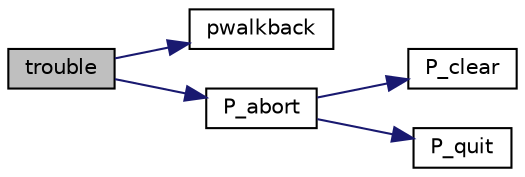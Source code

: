 digraph "trouble"
{
  edge [fontname="Helvetica",fontsize="10",labelfontname="Helvetica",labelfontsize="10"];
  node [fontname="Helvetica",fontsize="10",shape=record];
  rankdir="LR";
  Node697 [label="trouble",height=0.2,width=0.4,color="black", fillcolor="grey75", style="filled", fontcolor="black"];
  Node697 -> Node698 [color="midnightblue",fontsize="10",style="solid",fontname="Helvetica"];
  Node698 [label="pwalkback",height=0.2,width=0.4,color="black", fillcolor="white", style="filled",URL="$atlast_8c.html#a6c7c8bb8e0233060af4c7b8b7cbbfa88"];
  Node697 -> Node699 [color="midnightblue",fontsize="10",style="solid",fontname="Helvetica"];
  Node699 [label="P_abort",height=0.2,width=0.4,color="black", fillcolor="white", style="filled",URL="$atlast_8c.html#a4bf4a0fab4a8f9ba278a86c2e78796ae"];
  Node699 -> Node700 [color="midnightblue",fontsize="10",style="solid",fontname="Helvetica"];
  Node700 [label="P_clear",height=0.2,width=0.4,color="black", fillcolor="white", style="filled",URL="$atlast_8c.html#a3952dccb714d8ee7aebf036cc691d010"];
  Node699 -> Node701 [color="midnightblue",fontsize="10",style="solid",fontname="Helvetica"];
  Node701 [label="P_quit",height=0.2,width=0.4,color="black", fillcolor="white", style="filled",URL="$atlast_8c.html#aedb23b803e070f899c343f349c88219c"];
}
